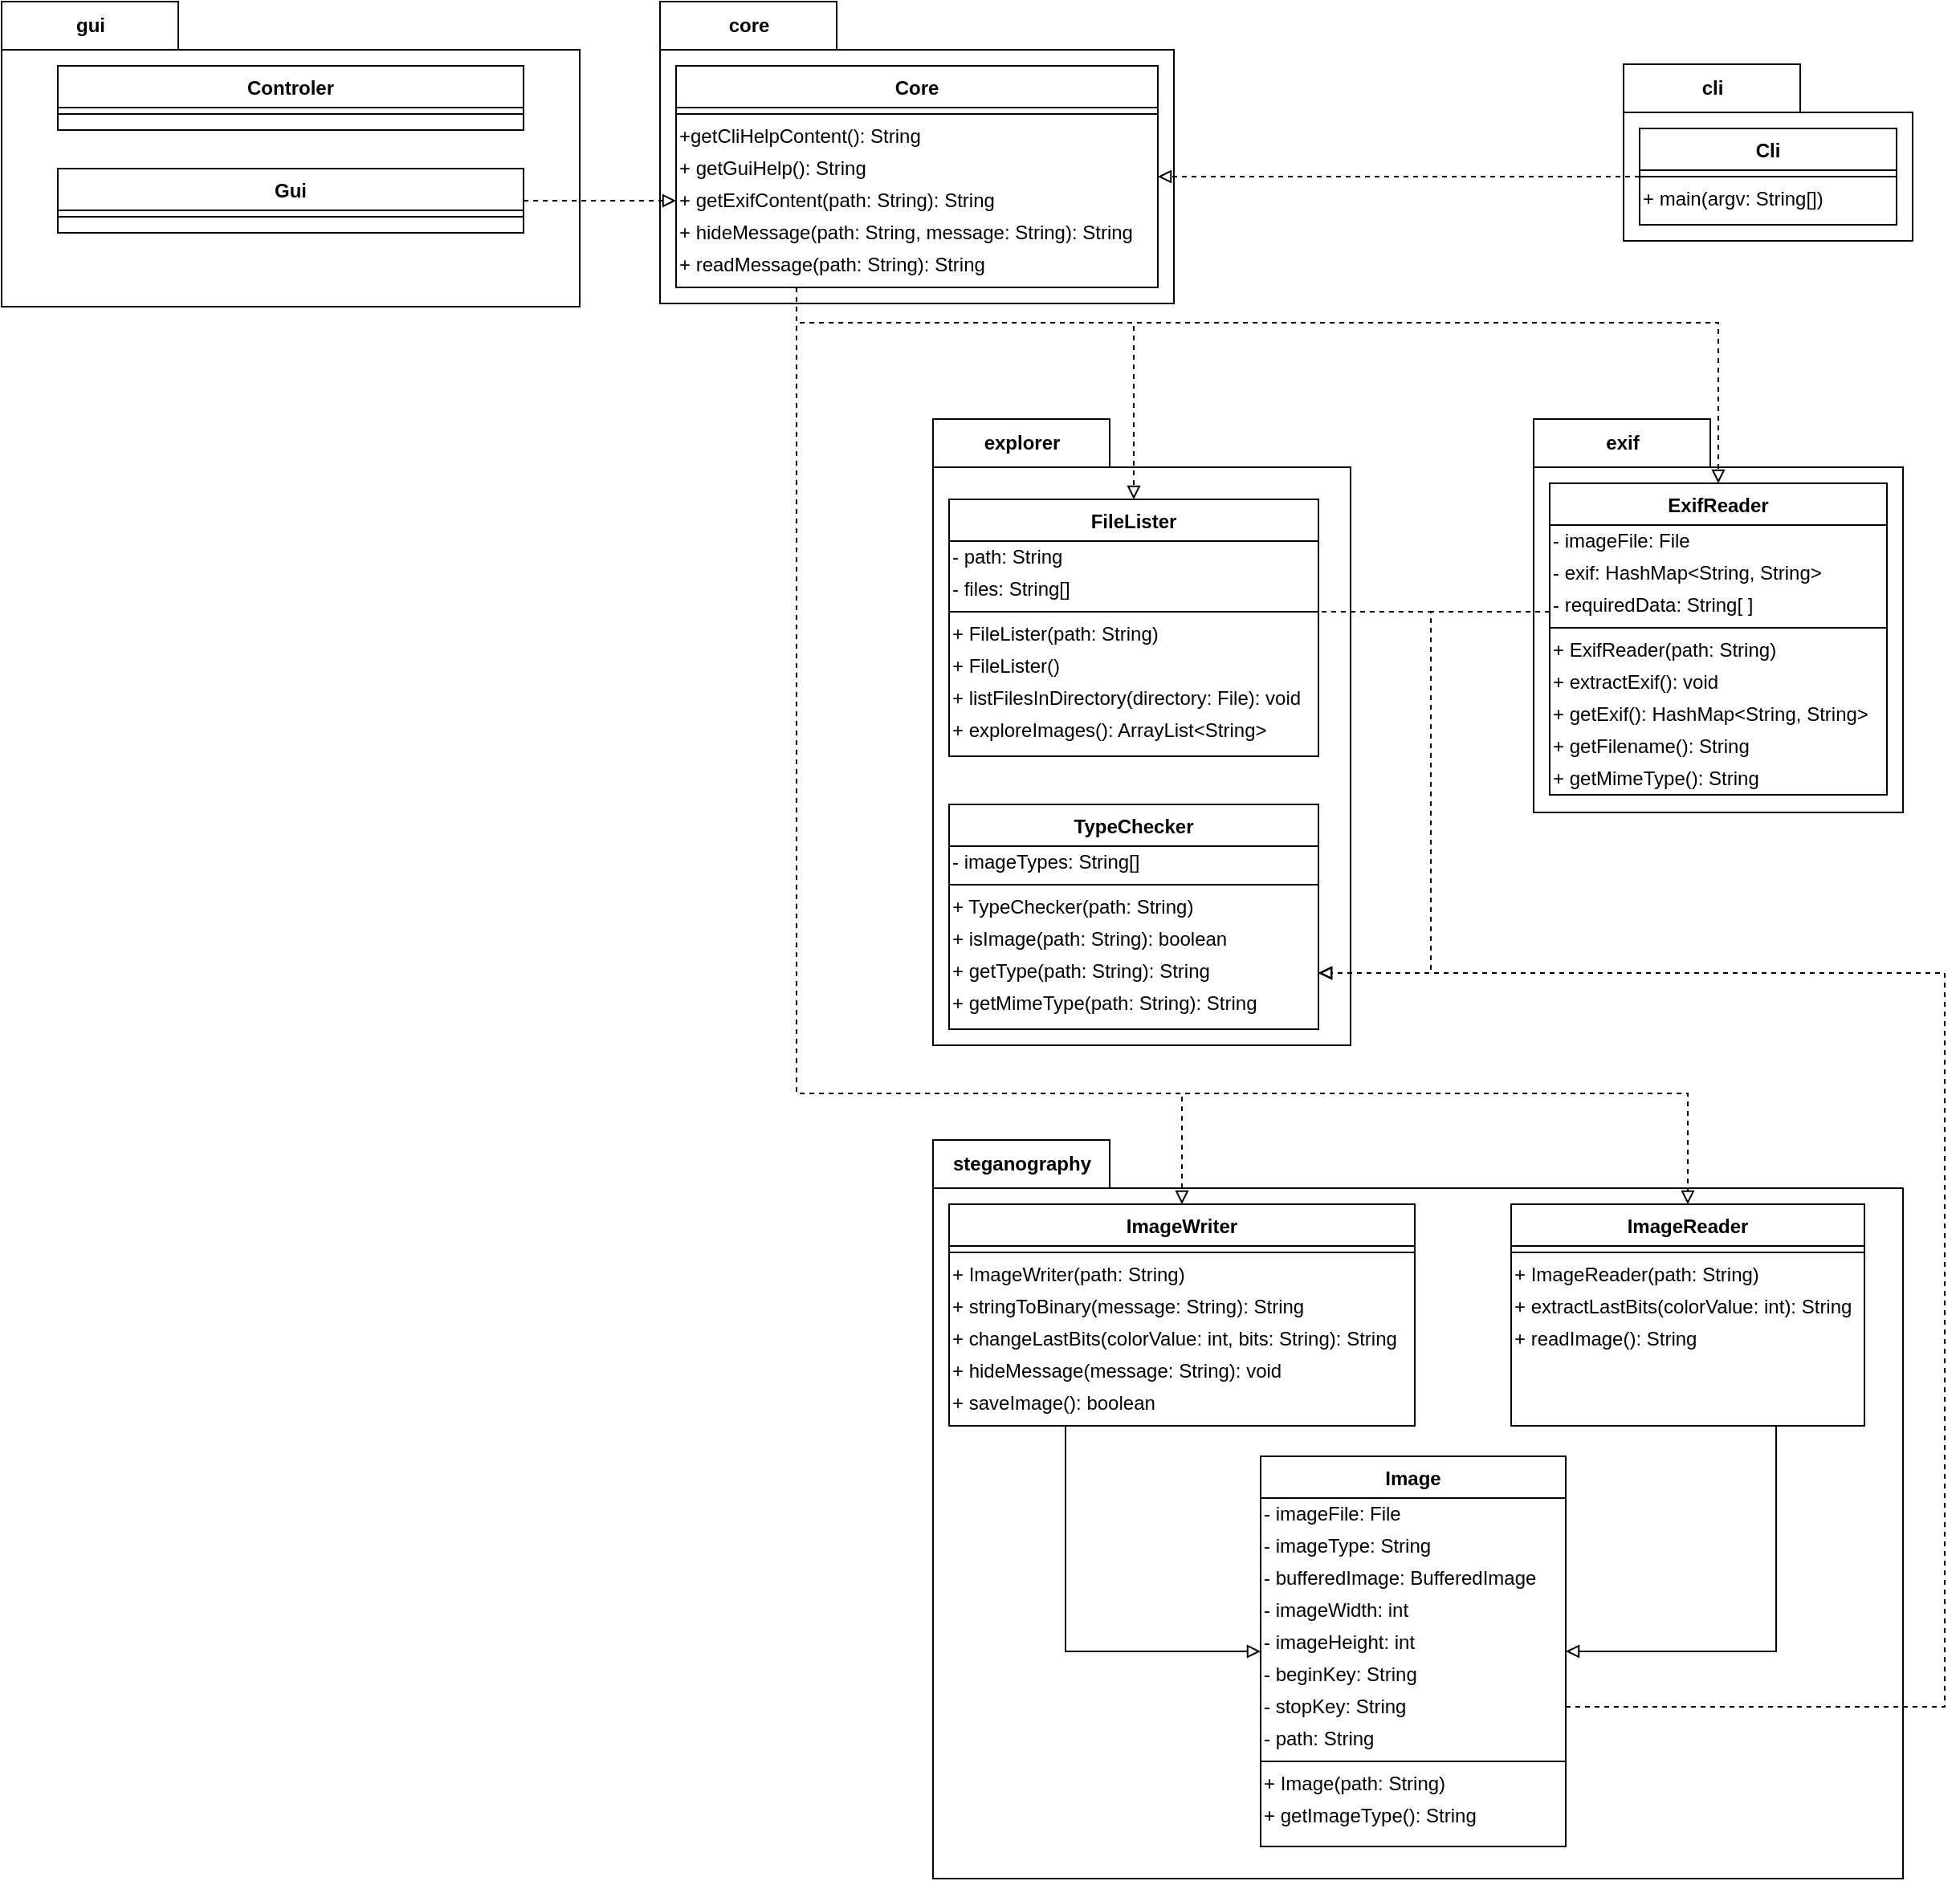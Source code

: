 <mxfile version="15.9.6" type="device"><diagram id="C5RBs43oDa-KdzZeNtuy" name="Page-1"><mxGraphModel dx="1596" dy="399" grid="1" gridSize="10" guides="1" tooltips="1" connect="1" arrows="1" fold="1" page="1" pageScale="1" pageWidth="827" pageHeight="1169" math="0" shadow="0"><root><mxCell id="WIyWlLk6GJQsqaUBKTNV-0"/><mxCell id="WIyWlLk6GJQsqaUBKTNV-1" parent="WIyWlLk6GJQsqaUBKTNV-0"/><mxCell id="rqgLlwEe3wtUk56ZZtkT-13" value="core" style="shape=folder;fontStyle=1;tabWidth=110;tabHeight=30;tabPosition=left;html=1;boundedLbl=1;labelInHeader=1;container=1;collapsible=0;recursiveResize=0;" parent="WIyWlLk6GJQsqaUBKTNV-1" vertex="1"><mxGeometry x="10" width="320" height="188" as="geometry"/></mxCell><mxCell id="zkfFHV4jXpPFQw0GAbJ--0" value="Core" style="swimlane;fontStyle=1;align=center;verticalAlign=top;childLayout=stackLayout;horizontal=1;startSize=26;horizontalStack=0;resizeParent=1;resizeLast=0;collapsible=1;marginBottom=0;rounded=0;shadow=0;strokeWidth=1;" parent="rqgLlwEe3wtUk56ZZtkT-13" vertex="1"><mxGeometry x="10" y="40" width="300" height="138" as="geometry"><mxRectangle x="230" y="140" width="160" height="26" as="alternateBounds"/></mxGeometry></mxCell><mxCell id="zkfFHV4jXpPFQw0GAbJ--4" value="" style="line;html=1;strokeWidth=1;align=left;verticalAlign=middle;spacingTop=-1;spacingLeft=3;spacingRight=3;rotatable=0;labelPosition=right;points=[];portConstraint=eastwest;" parent="zkfFHV4jXpPFQw0GAbJ--0" vertex="1"><mxGeometry y="26" width="300" height="8" as="geometry"/></mxCell><mxCell id="rqgLlwEe3wtUk56ZZtkT-110" value="+getCliHelpContent(): String" style="text;html=1;resizable=0;autosize=1;align=left;verticalAlign=middle;points=[];fillColor=none;strokeColor=none;rounded=0;" parent="zkfFHV4jXpPFQw0GAbJ--0" vertex="1"><mxGeometry y="34" width="300" height="20" as="geometry"/></mxCell><mxCell id="rqgLlwEe3wtUk56ZZtkT-111" value="+ getGuiHelp(): String" style="text;html=1;resizable=0;autosize=1;align=left;verticalAlign=middle;points=[];fillColor=none;strokeColor=none;rounded=0;" parent="zkfFHV4jXpPFQw0GAbJ--0" vertex="1"><mxGeometry y="54" width="300" height="20" as="geometry"/></mxCell><mxCell id="rqgLlwEe3wtUk56ZZtkT-112" value="+ getExifContent(path: String): String" style="text;html=1;resizable=0;autosize=1;align=left;verticalAlign=middle;points=[];fillColor=none;strokeColor=none;rounded=0;" parent="zkfFHV4jXpPFQw0GAbJ--0" vertex="1"><mxGeometry y="74" width="300" height="20" as="geometry"/></mxCell><mxCell id="rqgLlwEe3wtUk56ZZtkT-113" value="+ hideMessage(path: String, message: String): String" style="text;html=1;resizable=0;autosize=1;align=left;verticalAlign=middle;points=[];fillColor=none;strokeColor=none;rounded=0;" parent="zkfFHV4jXpPFQw0GAbJ--0" vertex="1"><mxGeometry y="94" width="300" height="20" as="geometry"/></mxCell><mxCell id="rqgLlwEe3wtUk56ZZtkT-114" value="+ readMessage(path: String): String" style="text;html=1;resizable=0;autosize=1;align=left;verticalAlign=middle;points=[];fillColor=none;strokeColor=none;rounded=0;" parent="zkfFHV4jXpPFQw0GAbJ--0" vertex="1"><mxGeometry y="114" width="300" height="20" as="geometry"/></mxCell><mxCell id="rqgLlwEe3wtUk56ZZtkT-17" value="cli" style="shape=folder;fontStyle=1;tabWidth=110;tabHeight=30;tabPosition=left;html=1;boundedLbl=1;labelInHeader=1;container=1;collapsible=0;recursiveResize=0;" parent="WIyWlLk6GJQsqaUBKTNV-1" vertex="1"><mxGeometry x="610" y="39" width="180" height="110" as="geometry"/></mxCell><mxCell id="rqgLlwEe3wtUk56ZZtkT-18" value="Cli" style="swimlane;fontStyle=1;align=center;verticalAlign=top;childLayout=stackLayout;horizontal=1;startSize=26;horizontalStack=0;resizeParent=1;resizeLast=0;collapsible=1;marginBottom=0;rounded=0;shadow=0;strokeWidth=1;" parent="rqgLlwEe3wtUk56ZZtkT-17" vertex="1"><mxGeometry x="10" y="40" width="160" height="60" as="geometry"><mxRectangle x="230" y="140" width="160" height="26" as="alternateBounds"/></mxGeometry></mxCell><mxCell id="rqgLlwEe3wtUk56ZZtkT-19" value="" style="line;html=1;strokeWidth=1;align=left;verticalAlign=middle;spacingTop=-1;spacingLeft=3;spacingRight=3;rotatable=0;labelPosition=right;points=[];portConstraint=eastwest;" parent="rqgLlwEe3wtUk56ZZtkT-18" vertex="1"><mxGeometry y="26" width="160" height="8" as="geometry"/></mxCell><mxCell id="rqgLlwEe3wtUk56ZZtkT-109" value="+ main(argv: String[])" style="text;html=1;resizable=0;autosize=1;align=left;verticalAlign=middle;points=[];fillColor=none;strokeColor=none;rounded=0;" parent="rqgLlwEe3wtUk56ZZtkT-18" vertex="1"><mxGeometry y="34" width="160" height="20" as="geometry"/></mxCell><mxCell id="rqgLlwEe3wtUk56ZZtkT-23" value="exif" style="shape=folder;fontStyle=1;tabWidth=110;tabHeight=30;tabPosition=left;html=1;boundedLbl=1;labelInHeader=1;container=1;collapsible=0;recursiveResize=0;" parent="WIyWlLk6GJQsqaUBKTNV-1" vertex="1"><mxGeometry x="554" y="260" width="230" height="245" as="geometry"/></mxCell><mxCell id="rqgLlwEe3wtUk56ZZtkT-24" value="ExifReader" style="swimlane;fontStyle=1;align=center;verticalAlign=top;childLayout=stackLayout;horizontal=1;startSize=26;horizontalStack=0;resizeParent=1;resizeLast=0;collapsible=1;marginBottom=0;rounded=0;shadow=0;strokeWidth=1;" parent="rqgLlwEe3wtUk56ZZtkT-23" vertex="1"><mxGeometry x="10" y="40" width="210" height="194" as="geometry"><mxRectangle x="230" y="140" width="160" height="26" as="alternateBounds"/></mxGeometry></mxCell><mxCell id="rqgLlwEe3wtUk56ZZtkT-88" value="- imageFile: File" style="text;html=1;resizable=0;autosize=1;align=left;verticalAlign=middle;points=[];fillColor=none;strokeColor=none;rounded=0;" parent="rqgLlwEe3wtUk56ZZtkT-24" vertex="1"><mxGeometry y="26" width="210" height="20" as="geometry"/></mxCell><mxCell id="rqgLlwEe3wtUk56ZZtkT-90" value="- exif: HashMap&amp;lt;String, String&amp;gt;" style="text;html=1;resizable=0;autosize=1;align=left;verticalAlign=middle;points=[];fillColor=none;strokeColor=none;rounded=0;" parent="rqgLlwEe3wtUk56ZZtkT-24" vertex="1"><mxGeometry y="46" width="210" height="20" as="geometry"/></mxCell><mxCell id="rqgLlwEe3wtUk56ZZtkT-91" value="- requiredData: String[ ]" style="text;html=1;resizable=0;autosize=1;align=left;verticalAlign=middle;points=[];fillColor=none;strokeColor=none;rounded=0;" parent="rqgLlwEe3wtUk56ZZtkT-24" vertex="1"><mxGeometry y="66" width="210" height="20" as="geometry"/></mxCell><mxCell id="rqgLlwEe3wtUk56ZZtkT-25" value="" style="line;html=1;strokeWidth=1;align=left;verticalAlign=middle;spacingTop=-1;spacingLeft=3;spacingRight=3;rotatable=0;labelPosition=right;points=[];portConstraint=eastwest;" parent="rqgLlwEe3wtUk56ZZtkT-24" vertex="1"><mxGeometry y="86" width="210" height="8" as="geometry"/></mxCell><mxCell id="rqgLlwEe3wtUk56ZZtkT-92" value="+ ExifReader(path: String)" style="text;html=1;resizable=0;autosize=1;align=left;verticalAlign=middle;points=[];fillColor=none;strokeColor=none;rounded=0;" parent="rqgLlwEe3wtUk56ZZtkT-24" vertex="1"><mxGeometry y="94" width="210" height="20" as="geometry"/></mxCell><mxCell id="rqgLlwEe3wtUk56ZZtkT-94" value="+ extractExif(): void" style="text;html=1;resizable=0;autosize=1;align=left;verticalAlign=middle;points=[];fillColor=none;strokeColor=none;rounded=0;" parent="rqgLlwEe3wtUk56ZZtkT-24" vertex="1"><mxGeometry y="114" width="210" height="20" as="geometry"/></mxCell><mxCell id="rqgLlwEe3wtUk56ZZtkT-93" value="+ getExif(): HashMap&amp;lt;String, String&amp;gt;" style="text;html=1;resizable=0;autosize=1;align=left;verticalAlign=middle;points=[];fillColor=none;strokeColor=none;rounded=0;" parent="rqgLlwEe3wtUk56ZZtkT-24" vertex="1"><mxGeometry y="134" width="210" height="20" as="geometry"/></mxCell><mxCell id="rqgLlwEe3wtUk56ZZtkT-96" value="+ getFilename(): String" style="text;html=1;resizable=0;autosize=1;align=left;verticalAlign=middle;points=[];fillColor=none;strokeColor=none;rounded=0;" parent="rqgLlwEe3wtUk56ZZtkT-24" vertex="1"><mxGeometry y="154" width="210" height="20" as="geometry"/></mxCell><mxCell id="rqgLlwEe3wtUk56ZZtkT-97" value="+ getMimeType(): String" style="text;html=1;resizable=0;autosize=1;align=left;verticalAlign=middle;points=[];fillColor=none;strokeColor=none;rounded=0;" parent="rqgLlwEe3wtUk56ZZtkT-24" vertex="1"><mxGeometry y="174" width="210" height="20" as="geometry"/></mxCell><mxCell id="rqgLlwEe3wtUk56ZZtkT-26" value="explorer" style="shape=folder;fontStyle=1;tabWidth=110;tabHeight=30;tabPosition=left;html=1;boundedLbl=1;labelInHeader=1;container=1;collapsible=0;recursiveResize=0;" parent="WIyWlLk6GJQsqaUBKTNV-1" vertex="1"><mxGeometry x="180" y="260" width="260" height="390" as="geometry"/></mxCell><mxCell id="rqgLlwEe3wtUk56ZZtkT-144" style="edgeStyle=orthogonalEdgeStyle;rounded=0;orthogonalLoop=1;jettySize=auto;html=1;exitX=1;exitY=0.5;exitDx=0;exitDy=0;entryX=1;entryY=0.75;entryDx=0;entryDy=0;endArrow=block;endFill=0;dashed=1;" parent="rqgLlwEe3wtUk56ZZtkT-26" source="rqgLlwEe3wtUk56ZZtkT-27" target="rqgLlwEe3wtUk56ZZtkT-29" edge="1"><mxGeometry relative="1" as="geometry"><Array as="points"><mxPoint x="240" y="120"/><mxPoint x="310" y="120"/><mxPoint x="310" y="345"/></Array></mxGeometry></mxCell><mxCell id="rqgLlwEe3wtUk56ZZtkT-27" value="FileLister" style="swimlane;fontStyle=1;align=center;verticalAlign=top;childLayout=stackLayout;horizontal=1;startSize=26;horizontalStack=0;resizeParent=1;resizeLast=0;collapsible=1;marginBottom=0;rounded=0;shadow=0;strokeWidth=1;" parent="rqgLlwEe3wtUk56ZZtkT-26" vertex="1"><mxGeometry x="10" y="50" width="230" height="160" as="geometry"><mxRectangle x="230" y="140" width="160" height="26" as="alternateBounds"/></mxGeometry></mxCell><mxCell id="lfg61JCb-6CAKYgBnCTk-0" value="- path: String" style="text;html=1;resizable=0;autosize=1;align=left;verticalAlign=middle;points=[];fillColor=none;strokeColor=none;rounded=0;" vertex="1" parent="rqgLlwEe3wtUk56ZZtkT-27"><mxGeometry y="26" width="230" height="20" as="geometry"/></mxCell><mxCell id="lfg61JCb-6CAKYgBnCTk-1" value="- files: String[]" style="text;html=1;resizable=0;autosize=1;align=left;verticalAlign=middle;points=[];fillColor=none;strokeColor=none;rounded=0;" vertex="1" parent="rqgLlwEe3wtUk56ZZtkT-27"><mxGeometry y="46" width="230" height="20" as="geometry"/></mxCell><mxCell id="rqgLlwEe3wtUk56ZZtkT-28" value="" style="line;html=1;strokeWidth=1;align=left;verticalAlign=middle;spacingTop=-1;spacingLeft=3;spacingRight=3;rotatable=0;labelPosition=right;points=[];portConstraint=eastwest;" parent="rqgLlwEe3wtUk56ZZtkT-27" vertex="1"><mxGeometry y="66" width="230" height="8" as="geometry"/></mxCell><mxCell id="lfg61JCb-6CAKYgBnCTk-2" value="+ FileLister(path: String)" style="text;html=1;resizable=0;autosize=1;align=left;verticalAlign=middle;points=[];fillColor=none;strokeColor=none;rounded=0;" vertex="1" parent="rqgLlwEe3wtUk56ZZtkT-27"><mxGeometry y="74" width="230" height="20" as="geometry"/></mxCell><mxCell id="lfg61JCb-6CAKYgBnCTk-3" value="+ FileLister()" style="text;html=1;resizable=0;autosize=1;align=left;verticalAlign=middle;points=[];fillColor=none;strokeColor=none;rounded=0;" vertex="1" parent="rqgLlwEe3wtUk56ZZtkT-27"><mxGeometry y="94" width="230" height="20" as="geometry"/></mxCell><mxCell id="lfg61JCb-6CAKYgBnCTk-4" value="+ listFilesInDirectory(directory: File): void" style="text;html=1;resizable=0;autosize=1;align=left;verticalAlign=middle;points=[];fillColor=none;strokeColor=none;rounded=0;" vertex="1" parent="rqgLlwEe3wtUk56ZZtkT-27"><mxGeometry y="114" width="230" height="20" as="geometry"/></mxCell><mxCell id="lfg61JCb-6CAKYgBnCTk-5" value="+ exploreImages(): ArrayList&amp;lt;String&amp;gt;" style="text;html=1;resizable=0;autosize=1;align=left;verticalAlign=middle;points=[];fillColor=none;strokeColor=none;rounded=0;" vertex="1" parent="rqgLlwEe3wtUk56ZZtkT-27"><mxGeometry y="134" width="230" height="20" as="geometry"/></mxCell><mxCell id="rqgLlwEe3wtUk56ZZtkT-29" value="TypeChecker" style="swimlane;fontStyle=1;align=center;verticalAlign=top;childLayout=stackLayout;horizontal=1;startSize=26;horizontalStack=0;resizeParent=1;resizeLast=0;collapsible=1;marginBottom=0;rounded=0;shadow=0;strokeWidth=1;" parent="rqgLlwEe3wtUk56ZZtkT-26" vertex="1"><mxGeometry x="10" y="240" width="230" height="140" as="geometry"><mxRectangle x="230" y="140" width="160" height="26" as="alternateBounds"/></mxGeometry></mxCell><mxCell id="lfg61JCb-6CAKYgBnCTk-6" value="- imageTypes: String[]" style="text;html=1;resizable=0;autosize=1;align=left;verticalAlign=middle;points=[];fillColor=none;strokeColor=none;rounded=0;" vertex="1" parent="rqgLlwEe3wtUk56ZZtkT-29"><mxGeometry y="26" width="230" height="20" as="geometry"/></mxCell><mxCell id="rqgLlwEe3wtUk56ZZtkT-30" value="" style="line;html=1;strokeWidth=1;align=left;verticalAlign=middle;spacingTop=-1;spacingLeft=3;spacingRight=3;rotatable=0;labelPosition=right;points=[];portConstraint=eastwest;" parent="rqgLlwEe3wtUk56ZZtkT-29" vertex="1"><mxGeometry y="46" width="230" height="8" as="geometry"/></mxCell><mxCell id="lfg61JCb-6CAKYgBnCTk-7" value="+ TypeChecker(path: String)" style="text;html=1;resizable=0;autosize=1;align=left;verticalAlign=middle;points=[];fillColor=none;strokeColor=none;rounded=0;" vertex="1" parent="rqgLlwEe3wtUk56ZZtkT-29"><mxGeometry y="54" width="230" height="20" as="geometry"/></mxCell><mxCell id="lfg61JCb-6CAKYgBnCTk-8" value="+ isImage(path: String): boolean" style="text;html=1;resizable=0;autosize=1;align=left;verticalAlign=middle;points=[];fillColor=none;strokeColor=none;rounded=0;" vertex="1" parent="rqgLlwEe3wtUk56ZZtkT-29"><mxGeometry y="74" width="230" height="20" as="geometry"/></mxCell><mxCell id="lfg61JCb-6CAKYgBnCTk-9" value="+ getType(path: String): String" style="text;html=1;resizable=0;autosize=1;align=left;verticalAlign=middle;points=[];fillColor=none;strokeColor=none;rounded=0;" vertex="1" parent="rqgLlwEe3wtUk56ZZtkT-29"><mxGeometry y="94" width="230" height="20" as="geometry"/></mxCell><mxCell id="lfg61JCb-6CAKYgBnCTk-10" value="+ getMimeType(path: String): String" style="text;html=1;resizable=0;autosize=1;align=left;verticalAlign=middle;points=[];fillColor=none;strokeColor=none;rounded=0;" vertex="1" parent="rqgLlwEe3wtUk56ZZtkT-29"><mxGeometry y="114" width="230" height="20" as="geometry"/></mxCell><mxCell id="rqgLlwEe3wtUk56ZZtkT-31" value="steganography" style="shape=folder;fontStyle=1;tabWidth=110;tabHeight=30;tabPosition=left;html=1;boundedLbl=1;labelInHeader=1;container=1;collapsible=0;recursiveResize=0;" parent="WIyWlLk6GJQsqaUBKTNV-1" vertex="1"><mxGeometry x="180" y="709" width="604" height="460" as="geometry"/></mxCell><mxCell id="rqgLlwEe3wtUk56ZZtkT-41" style="edgeStyle=orthogonalEdgeStyle;rounded=0;orthogonalLoop=1;jettySize=auto;html=1;exitX=0.25;exitY=1;exitDx=0;exitDy=0;entryX=0;entryY=0.5;entryDx=0;entryDy=0;endArrow=block;endFill=0;" parent="rqgLlwEe3wtUk56ZZtkT-31" source="rqgLlwEe3wtUk56ZZtkT-32" target="rqgLlwEe3wtUk56ZZtkT-36" edge="1"><mxGeometry relative="1" as="geometry"/></mxCell><mxCell id="rqgLlwEe3wtUk56ZZtkT-32" value="ImageWriter" style="swimlane;fontStyle=1;align=center;verticalAlign=top;childLayout=stackLayout;horizontal=1;startSize=26;horizontalStack=0;resizeParent=1;resizeLast=0;collapsible=1;marginBottom=0;rounded=0;shadow=0;strokeWidth=1;" parent="rqgLlwEe3wtUk56ZZtkT-31" vertex="1"><mxGeometry x="10" y="40" width="290" height="138" as="geometry"><mxRectangle x="230" y="140" width="160" height="26" as="alternateBounds"/></mxGeometry></mxCell><mxCell id="rqgLlwEe3wtUk56ZZtkT-33" value="" style="line;html=1;strokeWidth=1;align=left;verticalAlign=middle;spacingTop=-1;spacingLeft=3;spacingRight=3;rotatable=0;labelPosition=right;points=[];portConstraint=eastwest;" parent="rqgLlwEe3wtUk56ZZtkT-32" vertex="1"><mxGeometry y="26" width="290" height="8" as="geometry"/></mxCell><mxCell id="rqgLlwEe3wtUk56ZZtkT-81" value="+ ImageWriter(path: String)" style="text;html=1;resizable=0;autosize=1;align=left;verticalAlign=middle;points=[];fillColor=none;strokeColor=none;rounded=0;" parent="rqgLlwEe3wtUk56ZZtkT-32" vertex="1"><mxGeometry y="34" width="290" height="20" as="geometry"/></mxCell><mxCell id="rqgLlwEe3wtUk56ZZtkT-82" value="+ stringToBinary(message: String): String" style="text;html=1;resizable=0;autosize=1;align=left;verticalAlign=middle;points=[];fillColor=none;strokeColor=none;rounded=0;" parent="rqgLlwEe3wtUk56ZZtkT-32" vertex="1"><mxGeometry y="54" width="290" height="20" as="geometry"/></mxCell><mxCell id="rqgLlwEe3wtUk56ZZtkT-83" value="+ changeLastBits(colorValue: int, bits: String): String" style="text;html=1;resizable=0;autosize=1;align=left;verticalAlign=middle;points=[];fillColor=none;strokeColor=none;rounded=0;" parent="rqgLlwEe3wtUk56ZZtkT-32" vertex="1"><mxGeometry y="74" width="290" height="20" as="geometry"/></mxCell><mxCell id="rqgLlwEe3wtUk56ZZtkT-84" value="+ hideMessage(message: String): void" style="text;html=1;resizable=0;autosize=1;align=left;verticalAlign=middle;points=[];fillColor=none;strokeColor=none;rounded=0;" parent="rqgLlwEe3wtUk56ZZtkT-32" vertex="1"><mxGeometry y="94" width="290" height="20" as="geometry"/></mxCell><mxCell id="rqgLlwEe3wtUk56ZZtkT-85" value="+ saveImage(): boolean" style="text;html=1;resizable=0;autosize=1;align=left;verticalAlign=middle;points=[];fillColor=none;strokeColor=none;rounded=0;" parent="rqgLlwEe3wtUk56ZZtkT-32" vertex="1"><mxGeometry y="114" width="290" height="20" as="geometry"/></mxCell><mxCell id="rqgLlwEe3wtUk56ZZtkT-40" style="edgeStyle=orthogonalEdgeStyle;rounded=0;orthogonalLoop=1;jettySize=auto;html=1;exitX=0.75;exitY=1;exitDx=0;exitDy=0;entryX=1;entryY=0.5;entryDx=0;entryDy=0;endArrow=block;endFill=0;" parent="rqgLlwEe3wtUk56ZZtkT-31" source="rqgLlwEe3wtUk56ZZtkT-34" target="rqgLlwEe3wtUk56ZZtkT-36" edge="1"><mxGeometry relative="1" as="geometry"/></mxCell><mxCell id="rqgLlwEe3wtUk56ZZtkT-34" value="ImageReader" style="swimlane;fontStyle=1;align=center;verticalAlign=top;childLayout=stackLayout;horizontal=1;startSize=26;horizontalStack=0;resizeParent=1;resizeLast=0;collapsible=1;marginBottom=0;rounded=0;shadow=0;strokeWidth=1;" parent="rqgLlwEe3wtUk56ZZtkT-31" vertex="1"><mxGeometry x="360" y="40" width="220" height="138" as="geometry"><mxRectangle x="230" y="140" width="160" height="26" as="alternateBounds"/></mxGeometry></mxCell><mxCell id="rqgLlwEe3wtUk56ZZtkT-35" value="" style="line;html=1;strokeWidth=1;align=left;verticalAlign=middle;spacingTop=-1;spacingLeft=3;spacingRight=3;rotatable=0;labelPosition=right;points=[];portConstraint=eastwest;" parent="rqgLlwEe3wtUk56ZZtkT-34" vertex="1"><mxGeometry y="26" width="220" height="8" as="geometry"/></mxCell><mxCell id="rqgLlwEe3wtUk56ZZtkT-80" value="+ ImageReader(path: String)" style="text;html=1;resizable=0;autosize=1;align=left;verticalAlign=middle;points=[];fillColor=none;strokeColor=none;rounded=0;" parent="rqgLlwEe3wtUk56ZZtkT-34" vertex="1"><mxGeometry y="34" width="220" height="20" as="geometry"/></mxCell><mxCell id="rqgLlwEe3wtUk56ZZtkT-86" value="+ extractLastBits(colorValue: int): String" style="text;html=1;resizable=0;autosize=1;align=left;verticalAlign=middle;points=[];fillColor=none;strokeColor=none;rounded=0;" parent="rqgLlwEe3wtUk56ZZtkT-34" vertex="1"><mxGeometry y="54" width="220" height="20" as="geometry"/></mxCell><mxCell id="rqgLlwEe3wtUk56ZZtkT-87" value="+ readImage(): String" style="text;html=1;resizable=0;autosize=1;align=left;verticalAlign=middle;points=[];fillColor=none;strokeColor=none;rounded=0;" parent="rqgLlwEe3wtUk56ZZtkT-34" vertex="1"><mxGeometry y="74" width="220" height="20" as="geometry"/></mxCell><mxCell id="rqgLlwEe3wtUk56ZZtkT-36" value="Image" style="swimlane;fontStyle=1;align=center;verticalAlign=top;childLayout=stackLayout;horizontal=1;startSize=26;horizontalStack=0;resizeParent=1;resizeLast=0;collapsible=1;marginBottom=0;rounded=0;shadow=0;strokeWidth=1;" parent="rqgLlwEe3wtUk56ZZtkT-31" vertex="1"><mxGeometry x="204" y="197" width="190" height="243" as="geometry"><mxRectangle x="230" y="140" width="160" height="26" as="alternateBounds"/></mxGeometry></mxCell><mxCell id="rqgLlwEe3wtUk56ZZtkT-56" value="- imageFile: File" style="text;html=1;resizable=0;autosize=1;align=left;verticalAlign=middle;points=[];fillColor=none;strokeColor=none;rounded=0;" parent="rqgLlwEe3wtUk56ZZtkT-36" vertex="1"><mxGeometry y="26" width="190" height="20" as="geometry"/></mxCell><mxCell id="rqgLlwEe3wtUk56ZZtkT-57" value="- imageType: String" style="text;html=1;resizable=0;autosize=1;align=left;verticalAlign=middle;points=[];fillColor=none;strokeColor=none;rounded=0;" parent="rqgLlwEe3wtUk56ZZtkT-36" vertex="1"><mxGeometry y="46" width="190" height="20" as="geometry"/></mxCell><mxCell id="rqgLlwEe3wtUk56ZZtkT-58" value="- bufferedImage: BufferedImage" style="text;html=1;resizable=0;autosize=1;align=left;verticalAlign=middle;points=[];fillColor=none;strokeColor=none;rounded=0;" parent="rqgLlwEe3wtUk56ZZtkT-36" vertex="1"><mxGeometry y="66" width="190" height="20" as="geometry"/></mxCell><mxCell id="rqgLlwEe3wtUk56ZZtkT-59" value="- imageWidth: int" style="text;html=1;resizable=0;autosize=1;align=left;verticalAlign=middle;points=[];fillColor=none;strokeColor=none;rounded=0;" parent="rqgLlwEe3wtUk56ZZtkT-36" vertex="1"><mxGeometry y="86" width="190" height="20" as="geometry"/></mxCell><mxCell id="rqgLlwEe3wtUk56ZZtkT-73" value="- imageHeight: int" style="text;html=1;resizable=0;autosize=1;align=left;verticalAlign=middle;points=[];fillColor=none;strokeColor=none;rounded=0;" parent="rqgLlwEe3wtUk56ZZtkT-36" vertex="1"><mxGeometry y="106" width="190" height="20" as="geometry"/></mxCell><mxCell id="rqgLlwEe3wtUk56ZZtkT-74" value="- beginKey: String" style="text;html=1;resizable=0;autosize=1;align=left;verticalAlign=middle;points=[];fillColor=none;strokeColor=none;rounded=0;" parent="rqgLlwEe3wtUk56ZZtkT-36" vertex="1"><mxGeometry y="126" width="190" height="20" as="geometry"/></mxCell><mxCell id="rqgLlwEe3wtUk56ZZtkT-76" value="- stopKey: String" style="text;html=1;resizable=0;autosize=1;align=left;verticalAlign=middle;points=[];fillColor=none;strokeColor=none;rounded=0;" parent="rqgLlwEe3wtUk56ZZtkT-36" vertex="1"><mxGeometry y="146" width="190" height="20" as="geometry"/></mxCell><mxCell id="rqgLlwEe3wtUk56ZZtkT-77" value="- path: String" style="text;html=1;resizable=0;autosize=1;align=left;verticalAlign=middle;points=[];fillColor=none;strokeColor=none;rounded=0;" parent="rqgLlwEe3wtUk56ZZtkT-36" vertex="1"><mxGeometry y="166" width="190" height="20" as="geometry"/></mxCell><mxCell id="rqgLlwEe3wtUk56ZZtkT-37" value="" style="line;html=1;strokeWidth=1;align=left;verticalAlign=middle;spacingTop=-1;spacingLeft=3;spacingRight=3;rotatable=0;labelPosition=right;points=[];portConstraint=eastwest;" parent="rqgLlwEe3wtUk56ZZtkT-36" vertex="1"><mxGeometry y="186" width="190" height="8" as="geometry"/></mxCell><mxCell id="rqgLlwEe3wtUk56ZZtkT-78" value="+ Image(path: String)" style="text;html=1;resizable=0;autosize=1;align=left;verticalAlign=middle;points=[];fillColor=none;strokeColor=none;rounded=0;" parent="rqgLlwEe3wtUk56ZZtkT-36" vertex="1"><mxGeometry y="194" width="190" height="20" as="geometry"/></mxCell><mxCell id="rqgLlwEe3wtUk56ZZtkT-79" value="+ getImageType(): String" style="text;html=1;resizable=0;autosize=1;align=left;verticalAlign=middle;points=[];fillColor=none;strokeColor=none;rounded=0;" parent="rqgLlwEe3wtUk56ZZtkT-36" vertex="1"><mxGeometry y="214" width="190" height="20" as="geometry"/></mxCell><mxCell id="rqgLlwEe3wtUk56ZZtkT-101" value="gui" style="shape=folder;fontStyle=1;tabWidth=110;tabHeight=30;tabPosition=left;html=1;boundedLbl=1;labelInHeader=1;container=1;collapsible=0;recursiveResize=0;" parent="WIyWlLk6GJQsqaUBKTNV-1" vertex="1"><mxGeometry x="-400" width="360" height="190" as="geometry"/></mxCell><mxCell id="lfg61JCb-6CAKYgBnCTk-11" value="Controler" style="swimlane;fontStyle=1;align=center;verticalAlign=top;childLayout=stackLayout;horizontal=1;startSize=26;horizontalStack=0;resizeParent=1;resizeLast=0;collapsible=1;marginBottom=0;rounded=0;shadow=0;strokeWidth=1;" vertex="1" parent="rqgLlwEe3wtUk56ZZtkT-101"><mxGeometry x="35" y="40" width="290" height="40" as="geometry"><mxRectangle x="230" y="140" width="160" height="26" as="alternateBounds"/></mxGeometry></mxCell><mxCell id="lfg61JCb-6CAKYgBnCTk-12" value="" style="line;html=1;strokeWidth=1;align=left;verticalAlign=middle;spacingTop=-1;spacingLeft=3;spacingRight=3;rotatable=0;labelPosition=right;points=[];portConstraint=eastwest;" vertex="1" parent="lfg61JCb-6CAKYgBnCTk-11"><mxGeometry y="26" width="290" height="8" as="geometry"/></mxCell><mxCell id="lfg61JCb-6CAKYgBnCTk-18" value="Gui" style="swimlane;fontStyle=1;align=center;verticalAlign=top;childLayout=stackLayout;horizontal=1;startSize=26;horizontalStack=0;resizeParent=1;resizeLast=0;collapsible=1;marginBottom=0;rounded=0;shadow=0;strokeWidth=1;" vertex="1" parent="rqgLlwEe3wtUk56ZZtkT-101"><mxGeometry x="35" y="104" width="290" height="40" as="geometry"><mxRectangle x="230" y="140" width="160" height="26" as="alternateBounds"/></mxGeometry></mxCell><mxCell id="lfg61JCb-6CAKYgBnCTk-19" value="" style="line;html=1;strokeWidth=1;align=left;verticalAlign=middle;spacingTop=-1;spacingLeft=3;spacingRight=3;rotatable=0;labelPosition=right;points=[];portConstraint=eastwest;" vertex="1" parent="lfg61JCb-6CAKYgBnCTk-18"><mxGeometry y="26" width="290" height="8" as="geometry"/></mxCell><mxCell id="rqgLlwEe3wtUk56ZZtkT-116" style="edgeStyle=orthogonalEdgeStyle;rounded=0;orthogonalLoop=1;jettySize=auto;html=1;exitX=0;exitY=0.5;exitDx=0;exitDy=0;endArrow=block;endFill=0;dashed=1;" parent="WIyWlLk6GJQsqaUBKTNV-1" source="rqgLlwEe3wtUk56ZZtkT-18" target="zkfFHV4jXpPFQw0GAbJ--0" edge="1"><mxGeometry relative="1" as="geometry"/></mxCell><mxCell id="rqgLlwEe3wtUk56ZZtkT-140" style="edgeStyle=orthogonalEdgeStyle;rounded=0;orthogonalLoop=1;jettySize=auto;html=1;entryX=0.5;entryY=0;entryDx=0;entryDy=0;endArrow=block;endFill=0;exitX=0.25;exitY=1;exitDx=0;exitDy=0;dashed=1;" parent="WIyWlLk6GJQsqaUBKTNV-1" source="zkfFHV4jXpPFQw0GAbJ--0" target="rqgLlwEe3wtUk56ZZtkT-27" edge="1"><mxGeometry relative="1" as="geometry"><mxPoint x="170" y="180" as="sourcePoint"/><Array as="points"><mxPoint x="95" y="200"/><mxPoint x="305" y="200"/></Array></mxGeometry></mxCell><mxCell id="rqgLlwEe3wtUk56ZZtkT-141" style="edgeStyle=orthogonalEdgeStyle;rounded=0;orthogonalLoop=1;jettySize=auto;html=1;entryX=0.5;entryY=0;entryDx=0;entryDy=0;endArrow=block;endFill=0;exitX=0.25;exitY=1;exitDx=0;exitDy=0;dashed=1;" parent="WIyWlLk6GJQsqaUBKTNV-1" source="zkfFHV4jXpPFQw0GAbJ--0" target="rqgLlwEe3wtUk56ZZtkT-24" edge="1"><mxGeometry relative="1" as="geometry"><mxPoint x="170" y="180" as="sourcePoint"/><Array as="points"><mxPoint x="95" y="200"/><mxPoint x="669" y="200"/></Array></mxGeometry></mxCell><mxCell id="rqgLlwEe3wtUk56ZZtkT-142" style="edgeStyle=orthogonalEdgeStyle;rounded=0;orthogonalLoop=1;jettySize=auto;html=1;entryX=0.5;entryY=0;entryDx=0;entryDy=0;endArrow=block;endFill=0;exitX=0.25;exitY=1;exitDx=0;exitDy=0;dashed=1;" parent="WIyWlLk6GJQsqaUBKTNV-1" source="zkfFHV4jXpPFQw0GAbJ--0" target="rqgLlwEe3wtUk56ZZtkT-32" edge="1"><mxGeometry relative="1" as="geometry"><mxPoint x="170" y="180" as="sourcePoint"/><Array as="points"><mxPoint x="95" y="680"/><mxPoint x="335" y="680"/></Array></mxGeometry></mxCell><mxCell id="rqgLlwEe3wtUk56ZZtkT-143" style="edgeStyle=orthogonalEdgeStyle;rounded=0;orthogonalLoop=1;jettySize=auto;html=1;entryX=0.5;entryY=0;entryDx=0;entryDy=0;endArrow=block;endFill=0;exitX=0.25;exitY=1;exitDx=0;exitDy=0;dashed=1;" parent="WIyWlLk6GJQsqaUBKTNV-1" source="zkfFHV4jXpPFQw0GAbJ--0" target="rqgLlwEe3wtUk56ZZtkT-34" edge="1"><mxGeometry relative="1" as="geometry"><mxPoint x="170" y="180" as="sourcePoint"/><Array as="points"><mxPoint x="95" y="680"/><mxPoint x="650" y="680"/></Array></mxGeometry></mxCell><mxCell id="rqgLlwEe3wtUk56ZZtkT-147" style="edgeStyle=orthogonalEdgeStyle;rounded=0;orthogonalLoop=1;jettySize=auto;html=1;entryX=1;entryY=0.75;entryDx=0;entryDy=0;endArrow=block;endFill=0;dashed=1;" parent="WIyWlLk6GJQsqaUBKTNV-1" source="rqgLlwEe3wtUk56ZZtkT-91" target="rqgLlwEe3wtUk56ZZtkT-29" edge="1"><mxGeometry relative="1" as="geometry"><Array as="points"><mxPoint x="490" y="380"/><mxPoint x="490" y="605"/></Array></mxGeometry></mxCell><mxCell id="rqgLlwEe3wtUk56ZZtkT-148" style="edgeStyle=orthogonalEdgeStyle;rounded=0;orthogonalLoop=1;jettySize=auto;html=1;entryX=1;entryY=0.75;entryDx=0;entryDy=0;endArrow=block;endFill=0;dashed=1;" parent="WIyWlLk6GJQsqaUBKTNV-1" source="rqgLlwEe3wtUk56ZZtkT-76" target="rqgLlwEe3wtUk56ZZtkT-29" edge="1"><mxGeometry relative="1" as="geometry"><Array as="points"><mxPoint x="810" y="1062"/><mxPoint x="810" y="605"/></Array></mxGeometry></mxCell><mxCell id="lfg61JCb-6CAKYgBnCTk-21" style="edgeStyle=orthogonalEdgeStyle;rounded=0;orthogonalLoop=1;jettySize=auto;html=1;exitX=1;exitY=0.5;exitDx=0;exitDy=0;endArrow=block;endFill=0;dashed=1;" edge="1" parent="WIyWlLk6GJQsqaUBKTNV-1" source="lfg61JCb-6CAKYgBnCTk-18" target="rqgLlwEe3wtUk56ZZtkT-112"><mxGeometry relative="1" as="geometry"/></mxCell></root></mxGraphModel></diagram></mxfile>